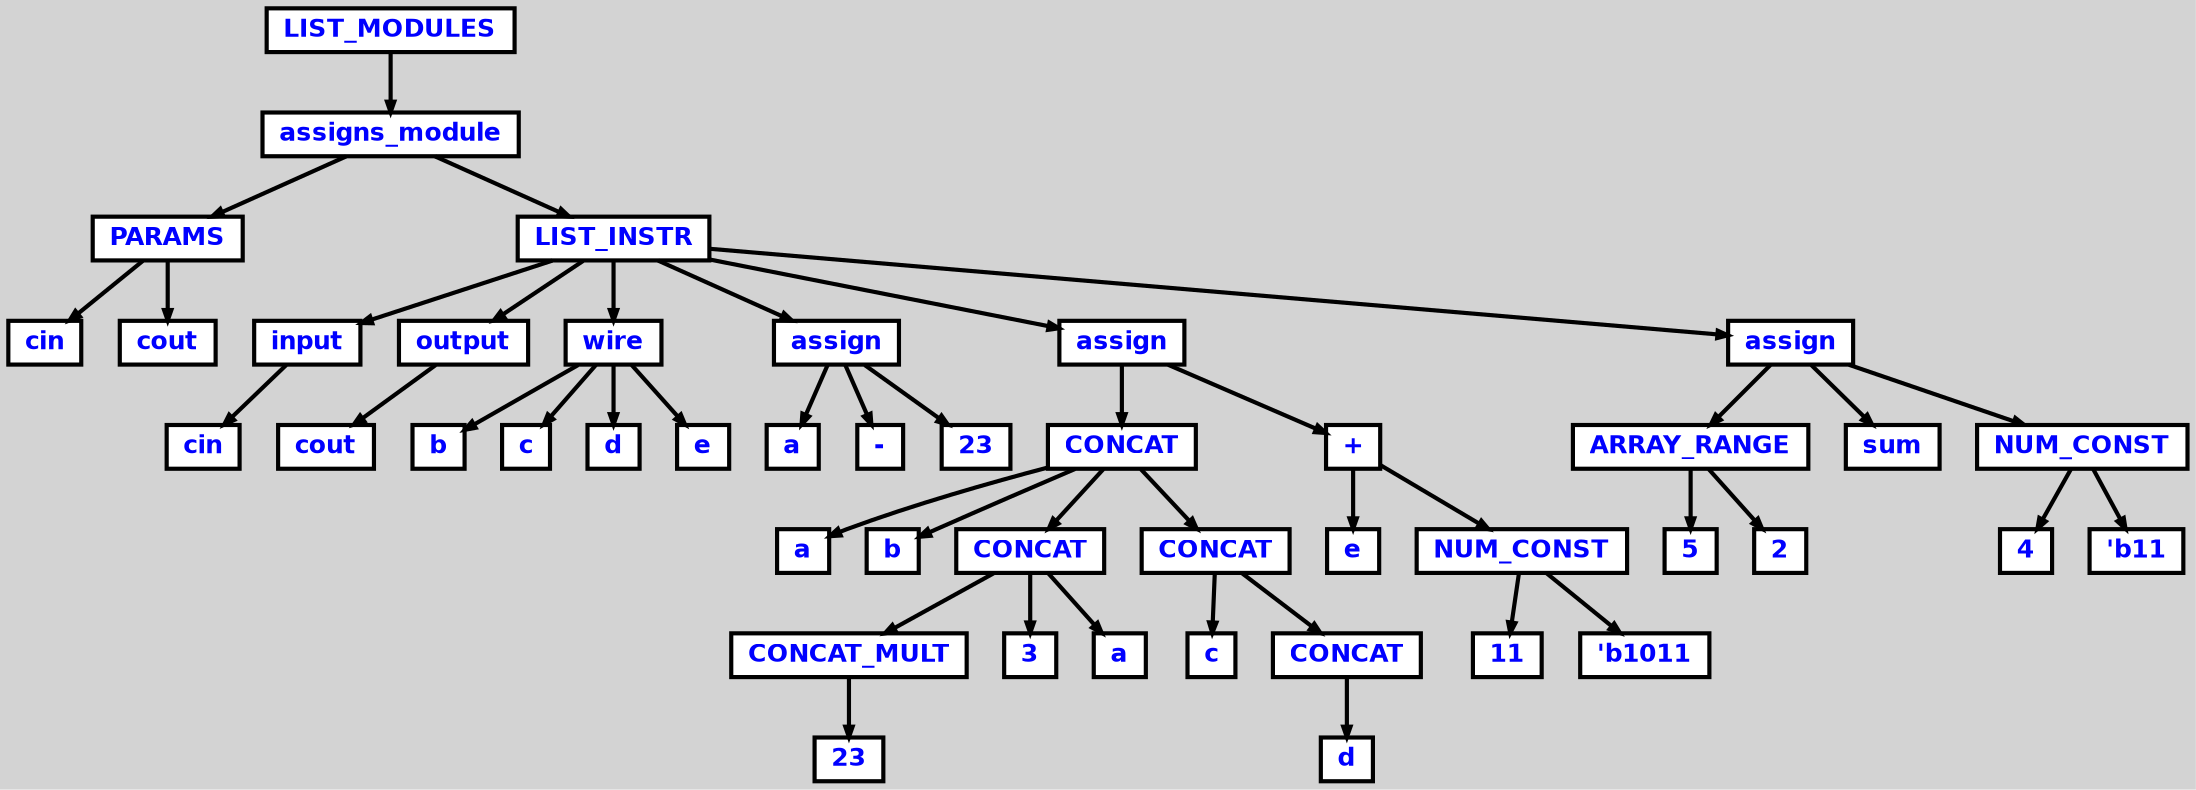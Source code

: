 digraph {

	ordering=out;
	ranksep=.4;
	bgcolor="lightgrey"; node [shape=box, fixedsize=false, fontsize=12, fontname="Helvetica-bold", fontcolor="blue"
		width=.25, height=.25, color="black", fillcolor="white", style="filled, solid, bold"];
	edge [arrowsize=.5, color="black", style="bold"]

  n0 [label="LIST_MODULES"];
  n1 [label="assigns_module"];
  n1 [label="assigns_module"];
  n2 [label="PARAMS"];
  n2 [label="PARAMS"];
  n3 [label="cin"];
  n4 [label="cout"];
  n5 [label="LIST_INSTR"];
  n5 [label="LIST_INSTR"];
  n6 [label="input"];
  n6 [label="input"];
  n7 [label="cin"];
  n8 [label="output"];
  n8 [label="output"];
  n9 [label="cout"];
  n10 [label="wire"];
  n10 [label="wire"];
  n11 [label="b"];
  n12 [label="c"];
  n13 [label="d"];
  n14 [label="e"];
  n15 [label="assign"];
  n15 [label="assign"];
  n16 [label="a"];
  n17 [label="-"];
  n18 [label="23"];
  n19 [label="assign"];
  n19 [label="assign"];
  n20 [label="CONCAT"];
  n20 [label="CONCAT"];
  n21 [label="a"];
  n22 [label="b"];
  n23 [label="CONCAT"];
  n23 [label="CONCAT"];
  n24 [label="CONCAT_MULT"];
  n24 [label="CONCAT_MULT"];
  n25 [label="23"];
  n26 [label="3"];
  n27 [label="a"];
  n28 [label="CONCAT"];
  n28 [label="CONCAT"];
  n29 [label="c"];
  n30 [label="CONCAT"];
  n30 [label="CONCAT"];
  n31 [label="d"];
  n32 [label="+"];
  n32 [label="+"];
  n33 [label="e"];
  n34 [label="NUM_CONST"];
  n34 [label="NUM_CONST"];
  n35 [label="11"];
  n36 [label="'b1011"];
  n37 [label="assign"];
  n37 [label="assign"];
  n38 [label="ARRAY_RANGE"];
  n38 [label="ARRAY_RANGE"];
  n39 [label="5"];
  n40 [label="2"];
  n41 [label="sum"];
  n42 [label="NUM_CONST"];
  n42 [label="NUM_CONST"];
  n43 [label="4"];
  n44 [label="'b11"];

  n0 -> n1 // "LIST_MODULES" -> "assigns_module"
  n1 -> n2 // "assigns_module" -> "PARAMS"
  n2 -> n3 // "PARAMS" -> "cin"
  n2 -> n4 // "PARAMS" -> "cout"
  n1 -> n5 // "assigns_module" -> "LIST_INSTR"
  n5 -> n6 // "LIST_INSTR" -> "input"
  n6 -> n7 // "input" -> "cin"
  n5 -> n8 // "LIST_INSTR" -> "output"
  n8 -> n9 // "output" -> "cout"
  n5 -> n10 // "LIST_INSTR" -> "wire"
  n10 -> n11 // "wire" -> "b"
  n10 -> n12 // "wire" -> "c"
  n10 -> n13 // "wire" -> "d"
  n10 -> n14 // "wire" -> "e"
  n5 -> n15 // "LIST_INSTR" -> "assign"
  n15 -> n16 // "assign" -> "a"
  n15 -> n17 // "assign" -> "-"
  n15 -> n18 // "assign" -> "23"
  n5 -> n19 // "LIST_INSTR" -> "assign"
  n19 -> n20 // "assign" -> "CONCAT"
  n20 -> n21 // "CONCAT" -> "a"
  n20 -> n22 // "CONCAT" -> "b"
  n20 -> n23 // "CONCAT" -> "CONCAT"
  n23 -> n24 // "CONCAT" -> "CONCAT_MULT"
  n24 -> n25 // "CONCAT_MULT" -> "23"
  n23 -> n26 // "CONCAT" -> "3"
  n23 -> n27 // "CONCAT" -> "a"
  n20 -> n28 // "CONCAT" -> "CONCAT"
  n28 -> n29 // "CONCAT" -> "c"
  n28 -> n30 // "CONCAT" -> "CONCAT"
  n30 -> n31 // "CONCAT" -> "d"
  n19 -> n32 // "assign" -> "+"
  n32 -> n33 // "+" -> "e"
  n32 -> n34 // "+" -> "NUM_CONST"
  n34 -> n35 // "NUM_CONST" -> "11"
  n34 -> n36 // "NUM_CONST" -> "'b1011"
  n5 -> n37 // "LIST_INSTR" -> "assign"
  n37 -> n38 // "assign" -> "ARRAY_RANGE"
  n38 -> n39 // "ARRAY_RANGE" -> "5"
  n38 -> n40 // "ARRAY_RANGE" -> "2"
  n37 -> n41 // "assign" -> "sum"
  n37 -> n42 // "assign" -> "NUM_CONST"
  n42 -> n43 // "NUM_CONST" -> "4"
  n42 -> n44 // "NUM_CONST" -> "'b11"

}
